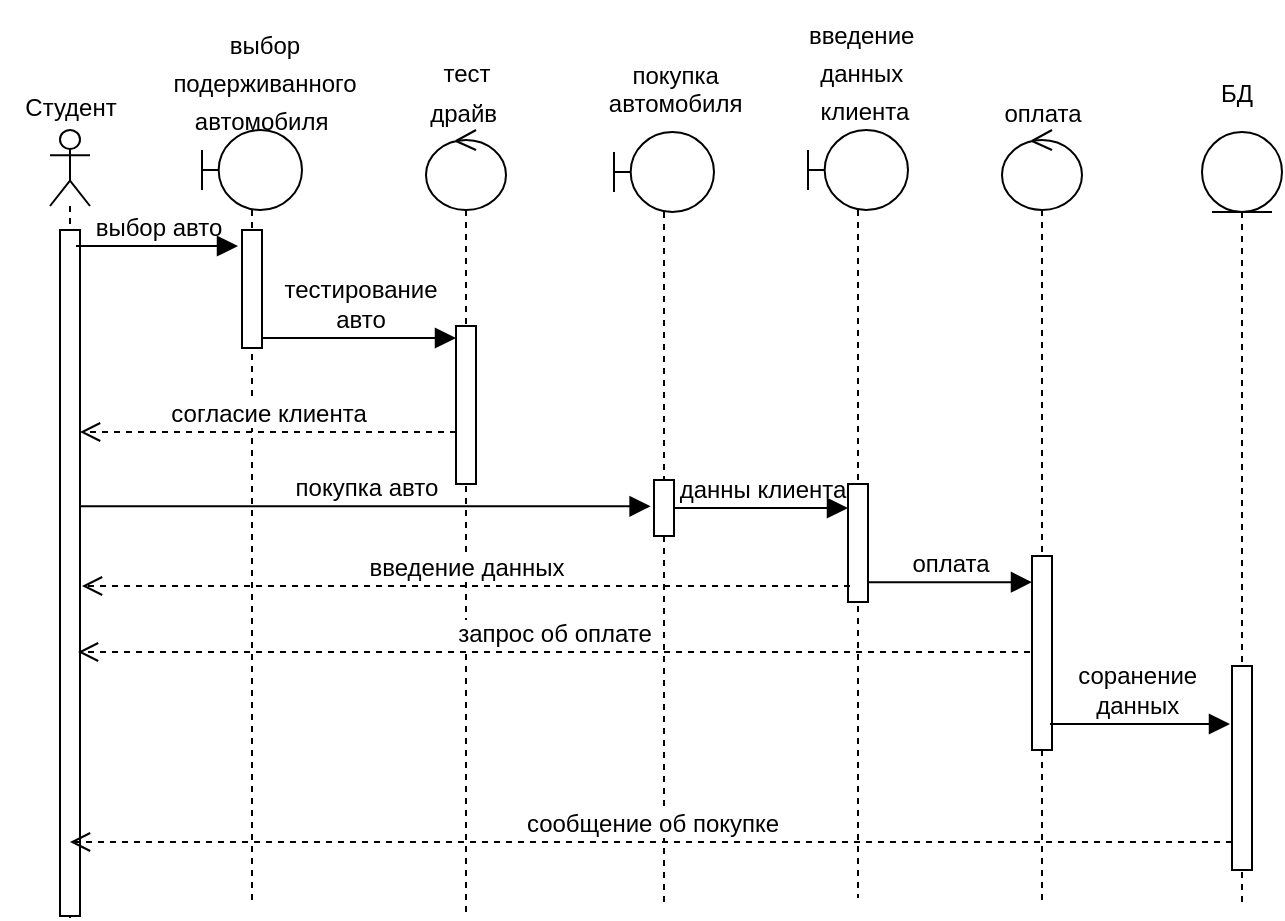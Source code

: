 <mxfile version="24.3.1" type="github">
  <diagram id="cDf2xeNGMrpcIZheGJRy" name="Page-2">
    <mxGraphModel dx="2288" dy="1875" grid="1" gridSize="10" guides="1" tooltips="1" connect="1" arrows="1" fold="1" page="1" pageScale="1" pageWidth="827" pageHeight="1169" math="0" shadow="0">
      <root>
        <mxCell id="0" />
        <mxCell id="1" parent="0" />
        <mxCell id="IkMieCKmTwQg4MCk2JD3-1" value="&lt;div&gt;&lt;br style=&quot;text-wrap: nowrap;&quot;&gt;&lt;/div&gt;" style="shape=umlLifeline;perimeter=lifelinePerimeter;whiteSpace=wrap;html=1;container=1;dropTarget=0;collapsible=0;recursiveResize=0;outlineConnect=0;portConstraint=eastwest;newEdgeStyle={&quot;curved&quot;:0,&quot;rounded&quot;:0};participant=umlActor;size=38;" vertex="1" parent="1">
          <mxGeometry x="-721" y="-978" width="20" height="394" as="geometry" />
        </mxCell>
        <mxCell id="IkMieCKmTwQg4MCk2JD3-2" value="" style="html=1;points=[[0,0,0,0,5],[0,1,0,0,-5],[1,0,0,0,5],[1,1,0,0,-5]];perimeter=orthogonalPerimeter;outlineConnect=0;targetShapes=umlLifeline;portConstraint=eastwest;newEdgeStyle={&quot;curved&quot;:0,&quot;rounded&quot;:0};" vertex="1" parent="IkMieCKmTwQg4MCk2JD3-1">
          <mxGeometry x="5" y="50" width="10" height="343" as="geometry" />
        </mxCell>
        <mxCell id="IkMieCKmTwQg4MCk2JD3-3" value="&lt;div style=&quot;font-size: 12px;&quot;&gt;Студент&lt;/div&gt;" style="text;html=1;align=center;verticalAlign=middle;resizable=0;points=[];autosize=1;strokeColor=none;fillColor=none;fontSize=12;" vertex="1" parent="1">
          <mxGeometry x="-746" y="-1004" width="70" height="30" as="geometry" />
        </mxCell>
        <mxCell id="IkMieCKmTwQg4MCk2JD3-4" value="" style="shape=umlLifeline;perimeter=lifelinePerimeter;whiteSpace=wrap;html=1;container=1;dropTarget=0;collapsible=0;recursiveResize=0;outlineConnect=0;portConstraint=eastwest;newEdgeStyle={&quot;curved&quot;:0,&quot;rounded&quot;:0};participant=umlBoundary;" vertex="1" parent="1">
          <mxGeometry x="-645" y="-978" width="50" height="388" as="geometry" />
        </mxCell>
        <mxCell id="IkMieCKmTwQg4MCk2JD3-5" value="" style="html=1;points=[[0,0,0,0,5],[0,1,0,0,-5],[1,0,0,0,5],[1,1,0,0,-5]];perimeter=orthogonalPerimeter;outlineConnect=0;targetShapes=umlLifeline;portConstraint=eastwest;newEdgeStyle={&quot;curved&quot;:0,&quot;rounded&quot;:0};" vertex="1" parent="IkMieCKmTwQg4MCk2JD3-4">
          <mxGeometry x="20" y="50" width="10" height="59" as="geometry" />
        </mxCell>
        <mxCell id="IkMieCKmTwQg4MCk2JD3-6" value="" style="shape=umlLifeline;perimeter=lifelinePerimeter;whiteSpace=wrap;html=1;container=1;dropTarget=0;collapsible=0;recursiveResize=0;outlineConnect=0;portConstraint=eastwest;newEdgeStyle={&quot;curved&quot;:0,&quot;rounded&quot;:0};participant=umlBoundary;" vertex="1" parent="1">
          <mxGeometry x="-439" y="-977" width="50" height="388" as="geometry" />
        </mxCell>
        <mxCell id="IkMieCKmTwQg4MCk2JD3-7" value="" style="html=1;points=[[0,0,0,0,5],[0,1,0,0,-5],[1,0,0,0,5],[1,1,0,0,-5]];perimeter=orthogonalPerimeter;outlineConnect=0;targetShapes=umlLifeline;portConstraint=eastwest;newEdgeStyle={&quot;curved&quot;:0,&quot;rounded&quot;:0};" vertex="1" parent="IkMieCKmTwQg4MCk2JD3-6">
          <mxGeometry x="20" y="174" width="10" height="28" as="geometry" />
        </mxCell>
        <mxCell id="IkMieCKmTwQg4MCk2JD3-8" value="" style="shape=umlLifeline;perimeter=lifelinePerimeter;whiteSpace=wrap;html=1;container=1;dropTarget=0;collapsible=0;recursiveResize=0;outlineConnect=0;portConstraint=eastwest;newEdgeStyle={&quot;curved&quot;:0,&quot;rounded&quot;:0};participant=umlControl;" vertex="1" parent="1">
          <mxGeometry x="-245" y="-978" width="40" height="387" as="geometry" />
        </mxCell>
        <mxCell id="IkMieCKmTwQg4MCk2JD3-9" value="" style="html=1;points=[[0,0,0,0,5],[0,1,0,0,-5],[1,0,0,0,5],[1,1,0,0,-5]];perimeter=orthogonalPerimeter;outlineConnect=0;targetShapes=umlLifeline;portConstraint=eastwest;newEdgeStyle={&quot;curved&quot;:0,&quot;rounded&quot;:0};" vertex="1" parent="IkMieCKmTwQg4MCk2JD3-8">
          <mxGeometry x="15" y="213" width="10" height="97" as="geometry" />
        </mxCell>
        <mxCell id="IkMieCKmTwQg4MCk2JD3-10" value="&lt;span style=&quot;font-size: 12px; text-wrap: wrap;&quot;&gt;выбор подерживанного автомобиля&amp;nbsp;&lt;/span&gt;" style="text;html=1;align=center;verticalAlign=middle;resizable=0;points=[];autosize=1;strokeColor=none;fillColor=none;fontSize=16;" vertex="1" parent="1">
          <mxGeometry x="-725" y="-1019" width="222" height="31" as="geometry" />
        </mxCell>
        <mxCell id="IkMieCKmTwQg4MCk2JD3-11" value="&lt;span style=&quot;font-size: 12px; text-wrap: wrap;&quot;&gt;тест драйв&amp;nbsp;&lt;/span&gt;" style="text;html=1;align=center;verticalAlign=middle;resizable=0;points=[];autosize=1;strokeColor=none;fillColor=none;fontSize=16;" vertex="1" parent="1">
          <mxGeometry x="-554" y="-1014" width="82" height="31" as="geometry" />
        </mxCell>
        <mxCell id="IkMieCKmTwQg4MCk2JD3-12" value="&lt;span style=&quot;color: rgb(0, 0, 0); font-family: Helvetica; font-size: 12px; font-style: normal; font-variant-ligatures: normal; font-variant-caps: normal; font-weight: 400; letter-spacing: normal; orphans: 2; text-indent: 0px; text-transform: none; widows: 2; word-spacing: 0px; -webkit-text-stroke-width: 0px; white-space: normal; background-color: rgb(255, 255, 255); text-decoration-thickness: initial; text-decoration-style: initial; text-decoration-color: initial; float: none; display: inline !important;&quot;&gt;покупка&amp;nbsp;&lt;/span&gt;&lt;div&gt;&lt;span style=&quot;color: rgb(0, 0, 0); font-family: Helvetica; font-size: 12px; font-style: normal; font-variant-ligatures: normal; font-variant-caps: normal; font-weight: 400; letter-spacing: normal; orphans: 2; text-indent: 0px; text-transform: none; widows: 2; word-spacing: 0px; -webkit-text-stroke-width: 0px; white-space: normal; background-color: rgb(255, 255, 255); text-decoration-thickness: initial; text-decoration-style: initial; text-decoration-color: initial; float: none; display: inline !important;&quot;&gt;автомобиля&amp;nbsp;&lt;/span&gt;&lt;/div&gt;" style="text;whiteSpace=wrap;html=1;align=center;" vertex="1" parent="1">
          <mxGeometry x="-453" y="-1019" width="93" height="36" as="geometry" />
        </mxCell>
        <mxCell id="IkMieCKmTwQg4MCk2JD3-13" value="выбор авто" style="html=1;verticalAlign=bottom;labelBackgroundColor=none;endArrow=block;endFill=1;rounded=0;fontSize=12;startSize=8;endSize=8;curved=1;" edge="1" parent="1">
          <mxGeometry width="160" relative="1" as="geometry">
            <mxPoint x="-708" y="-920" as="sourcePoint" />
            <mxPoint x="-627" y="-920.0" as="targetPoint" />
          </mxGeometry>
        </mxCell>
        <mxCell id="IkMieCKmTwQg4MCk2JD3-14" value="" style="shape=umlLifeline;perimeter=lifelinePerimeter;whiteSpace=wrap;html=1;container=1;dropTarget=0;collapsible=0;recursiveResize=0;outlineConnect=0;portConstraint=eastwest;newEdgeStyle={&quot;curved&quot;:0,&quot;rounded&quot;:0};participant=umlControl;" vertex="1" parent="1">
          <mxGeometry x="-533" y="-978" width="40" height="392" as="geometry" />
        </mxCell>
        <mxCell id="IkMieCKmTwQg4MCk2JD3-15" value="" style="html=1;points=[[0,0,0,0,5],[0,1,0,0,-5],[1,0,0,0,5],[1,1,0,0,-5]];perimeter=orthogonalPerimeter;outlineConnect=0;targetShapes=umlLifeline;portConstraint=eastwest;newEdgeStyle={&quot;curved&quot;:0,&quot;rounded&quot;:0};" vertex="1" parent="IkMieCKmTwQg4MCk2JD3-14">
          <mxGeometry x="15" y="98" width="10" height="79" as="geometry" />
        </mxCell>
        <mxCell id="IkMieCKmTwQg4MCk2JD3-16" value="тестирование&lt;div&gt;авто&lt;/div&gt;" style="html=1;verticalAlign=bottom;labelBackgroundColor=none;endArrow=block;endFill=1;rounded=0;fontSize=12;startSize=8;endSize=8;curved=1;exitX=1;exitY=1;exitDx=0;exitDy=-5;exitPerimeter=0;" edge="1" parent="1" source="IkMieCKmTwQg4MCk2JD3-5" target="IkMieCKmTwQg4MCk2JD3-15">
          <mxGeometry width="160" relative="1" as="geometry">
            <mxPoint x="-609" y="-874" as="sourcePoint" />
            <mxPoint x="-528" y="-874" as="targetPoint" />
          </mxGeometry>
        </mxCell>
        <mxCell id="IkMieCKmTwQg4MCk2JD3-17" value="согласие клиента" style="html=1;verticalAlign=bottom;endArrow=open;dashed=1;endSize=8;curved=0;rounded=0;fontSize=12;" edge="1" parent="1">
          <mxGeometry relative="1" as="geometry">
            <mxPoint x="-518" y="-827.0" as="sourcePoint" />
            <mxPoint x="-706" y="-827.0" as="targetPoint" />
          </mxGeometry>
        </mxCell>
        <mxCell id="IkMieCKmTwQg4MCk2JD3-18" value="&lt;font style=&quot;font-size: 12px;&quot;&gt;оплата&lt;/font&gt;" style="text;html=1;align=center;verticalAlign=middle;resizable=0;points=[];autosize=1;strokeColor=none;fillColor=none;fontSize=16;" vertex="1" parent="1">
          <mxGeometry x="-253.5" y="-1004" width="57" height="31" as="geometry" />
        </mxCell>
        <mxCell id="IkMieCKmTwQg4MCk2JD3-19" value="" style="shape=umlLifeline;perimeter=lifelinePerimeter;whiteSpace=wrap;html=1;container=1;dropTarget=0;collapsible=0;recursiveResize=0;outlineConnect=0;portConstraint=eastwest;newEdgeStyle={&quot;curved&quot;:0,&quot;rounded&quot;:0};participant=umlBoundary;" vertex="1" parent="1">
          <mxGeometry x="-342" y="-978" width="50" height="384" as="geometry" />
        </mxCell>
        <mxCell id="IkMieCKmTwQg4MCk2JD3-20" value="" style="html=1;points=[[0,0,0,0,5],[0,1,0,0,-5],[1,0,0,0,5],[1,1,0,0,-5]];perimeter=orthogonalPerimeter;outlineConnect=0;targetShapes=umlLifeline;portConstraint=eastwest;newEdgeStyle={&quot;curved&quot;:0,&quot;rounded&quot;:0};" vertex="1" parent="IkMieCKmTwQg4MCk2JD3-19">
          <mxGeometry x="20" y="177" width="10" height="59" as="geometry" />
        </mxCell>
        <mxCell id="IkMieCKmTwQg4MCk2JD3-21" value="" style="shape=umlLifeline;perimeter=lifelinePerimeter;whiteSpace=wrap;html=1;container=1;dropTarget=0;collapsible=0;recursiveResize=0;outlineConnect=0;portConstraint=eastwest;newEdgeStyle={&quot;curved&quot;:0,&quot;rounded&quot;:0};participant=umlEntity;" vertex="1" parent="1">
          <mxGeometry x="-145" y="-977" width="40" height="386" as="geometry" />
        </mxCell>
        <mxCell id="IkMieCKmTwQg4MCk2JD3-22" value="" style="html=1;points=[[0,0,0,0,5],[0,1,0,0,-5],[1,0,0,0,5],[1,1,0,0,-5]];perimeter=orthogonalPerimeter;outlineConnect=0;targetShapes=umlLifeline;portConstraint=eastwest;newEdgeStyle={&quot;curved&quot;:0,&quot;rounded&quot;:0};" vertex="1" parent="IkMieCKmTwQg4MCk2JD3-21">
          <mxGeometry x="15" y="267" width="10" height="102" as="geometry" />
        </mxCell>
        <mxCell id="IkMieCKmTwQg4MCk2JD3-23" value="&lt;font style=&quot;font-size: 12px;&quot;&gt;введение&amp;nbsp;&lt;/font&gt;&lt;div&gt;&lt;font style=&quot;font-size: 12px;&quot;&gt;данных&amp;nbsp;&lt;/font&gt;&lt;/div&gt;&lt;div&gt;&lt;font style=&quot;font-size: 12px;&quot;&gt;клиента&lt;/font&gt;&lt;/div&gt;" style="text;html=1;align=center;verticalAlign=middle;resizable=0;points=[];autosize=1;strokeColor=none;fillColor=none;fontSize=16;" vertex="1" parent="1">
          <mxGeometry x="-351" y="-1043" width="74" height="70" as="geometry" />
        </mxCell>
        <mxCell id="IkMieCKmTwQg4MCk2JD3-24" value="&lt;font style=&quot;font-size: 12px;&quot;&gt;БД&lt;/font&gt;" style="text;html=1;align=center;verticalAlign=middle;resizable=0;points=[];autosize=1;strokeColor=none;fillColor=none;fontSize=16;" vertex="1" parent="1">
          <mxGeometry x="-145" y="-1014" width="34" height="31" as="geometry" />
        </mxCell>
        <mxCell id="IkMieCKmTwQg4MCk2JD3-25" value="покупка авто" style="html=1;verticalAlign=bottom;labelBackgroundColor=none;endArrow=block;endFill=1;rounded=0;fontSize=12;startSize=8;endSize=8;curved=1;entryX=-0.033;entryY=0.331;entryDx=0;entryDy=0;entryPerimeter=0;" edge="1" parent="1" source="IkMieCKmTwQg4MCk2JD3-2">
          <mxGeometry x="-0.001" width="160" relative="1" as="geometry">
            <mxPoint x="-717.0" y="-789.997" as="sourcePoint" />
            <mxPoint x="-420.71" y="-789.871" as="targetPoint" />
            <mxPoint as="offset" />
          </mxGeometry>
        </mxCell>
        <mxCell id="IkMieCKmTwQg4MCk2JD3-26" value="данны клиента" style="html=1;verticalAlign=bottom;labelBackgroundColor=none;endArrow=block;endFill=1;rounded=0;fontSize=12;startSize=8;endSize=8;curved=1;" edge="1" parent="1">
          <mxGeometry x="-0.004" width="160" relative="1" as="geometry">
            <mxPoint x="-409" y="-789" as="sourcePoint" />
            <mxPoint x="-322" y="-789" as="targetPoint" />
            <mxPoint as="offset" />
          </mxGeometry>
        </mxCell>
        <mxCell id="IkMieCKmTwQg4MCk2JD3-27" value="оплата" style="html=1;verticalAlign=bottom;labelBackgroundColor=none;endArrow=block;endFill=1;rounded=0;fontSize=12;startSize=8;endSize=8;curved=1;exitX=1;exitY=1;exitDx=0;exitDy=-5;exitPerimeter=0;" edge="1" parent="1">
          <mxGeometry width="160" relative="1" as="geometry">
            <mxPoint x="-312" y="-751.92" as="sourcePoint" />
            <mxPoint x="-230" y="-751.92" as="targetPoint" />
          </mxGeometry>
        </mxCell>
        <mxCell id="IkMieCKmTwQg4MCk2JD3-28" value="запрос об оплате" style="html=1;verticalAlign=bottom;endArrow=open;dashed=1;endSize=8;curved=0;rounded=0;fontSize=12;" edge="1" parent="1">
          <mxGeometry relative="1" as="geometry">
            <mxPoint x="-231" y="-717" as="sourcePoint" />
            <mxPoint x="-707" y="-717" as="targetPoint" />
          </mxGeometry>
        </mxCell>
        <mxCell id="IkMieCKmTwQg4MCk2JD3-29" value="соранение&amp;nbsp;&lt;div&gt;данных&amp;nbsp;&lt;/div&gt;" style="html=1;verticalAlign=bottom;labelBackgroundColor=none;endArrow=block;endFill=1;rounded=0;fontSize=12;startSize=8;endSize=8;curved=1;" edge="1" parent="1">
          <mxGeometry width="160" relative="1" as="geometry">
            <mxPoint x="-221" y="-681" as="sourcePoint" />
            <mxPoint x="-131" y="-681" as="targetPoint" />
          </mxGeometry>
        </mxCell>
        <mxCell id="IkMieCKmTwQg4MCk2JD3-30" value="сообщение об покупке" style="html=1;verticalAlign=bottom;endArrow=open;dashed=1;endSize=8;curved=0;rounded=0;fontSize=12;" edge="1" parent="1" source="IkMieCKmTwQg4MCk2JD3-22">
          <mxGeometry relative="1" as="geometry">
            <mxPoint x="-138" y="-622" as="sourcePoint" />
            <mxPoint x="-711" y="-622" as="targetPoint" />
          </mxGeometry>
        </mxCell>
        <mxCell id="IkMieCKmTwQg4MCk2JD3-31" value="введение данных" style="html=1;verticalAlign=bottom;endArrow=open;dashed=1;endSize=8;curved=0;rounded=0;fontSize=12;entryX=1;entryY=0.484;entryDx=0;entryDy=0;entryPerimeter=0;" edge="1" parent="1">
          <mxGeometry relative="1" as="geometry">
            <mxPoint x="-321" y="-749.998" as="sourcePoint" />
            <mxPoint x="-705" y="-749.998" as="targetPoint" />
            <mxPoint as="offset" />
          </mxGeometry>
        </mxCell>
      </root>
    </mxGraphModel>
  </diagram>
</mxfile>
